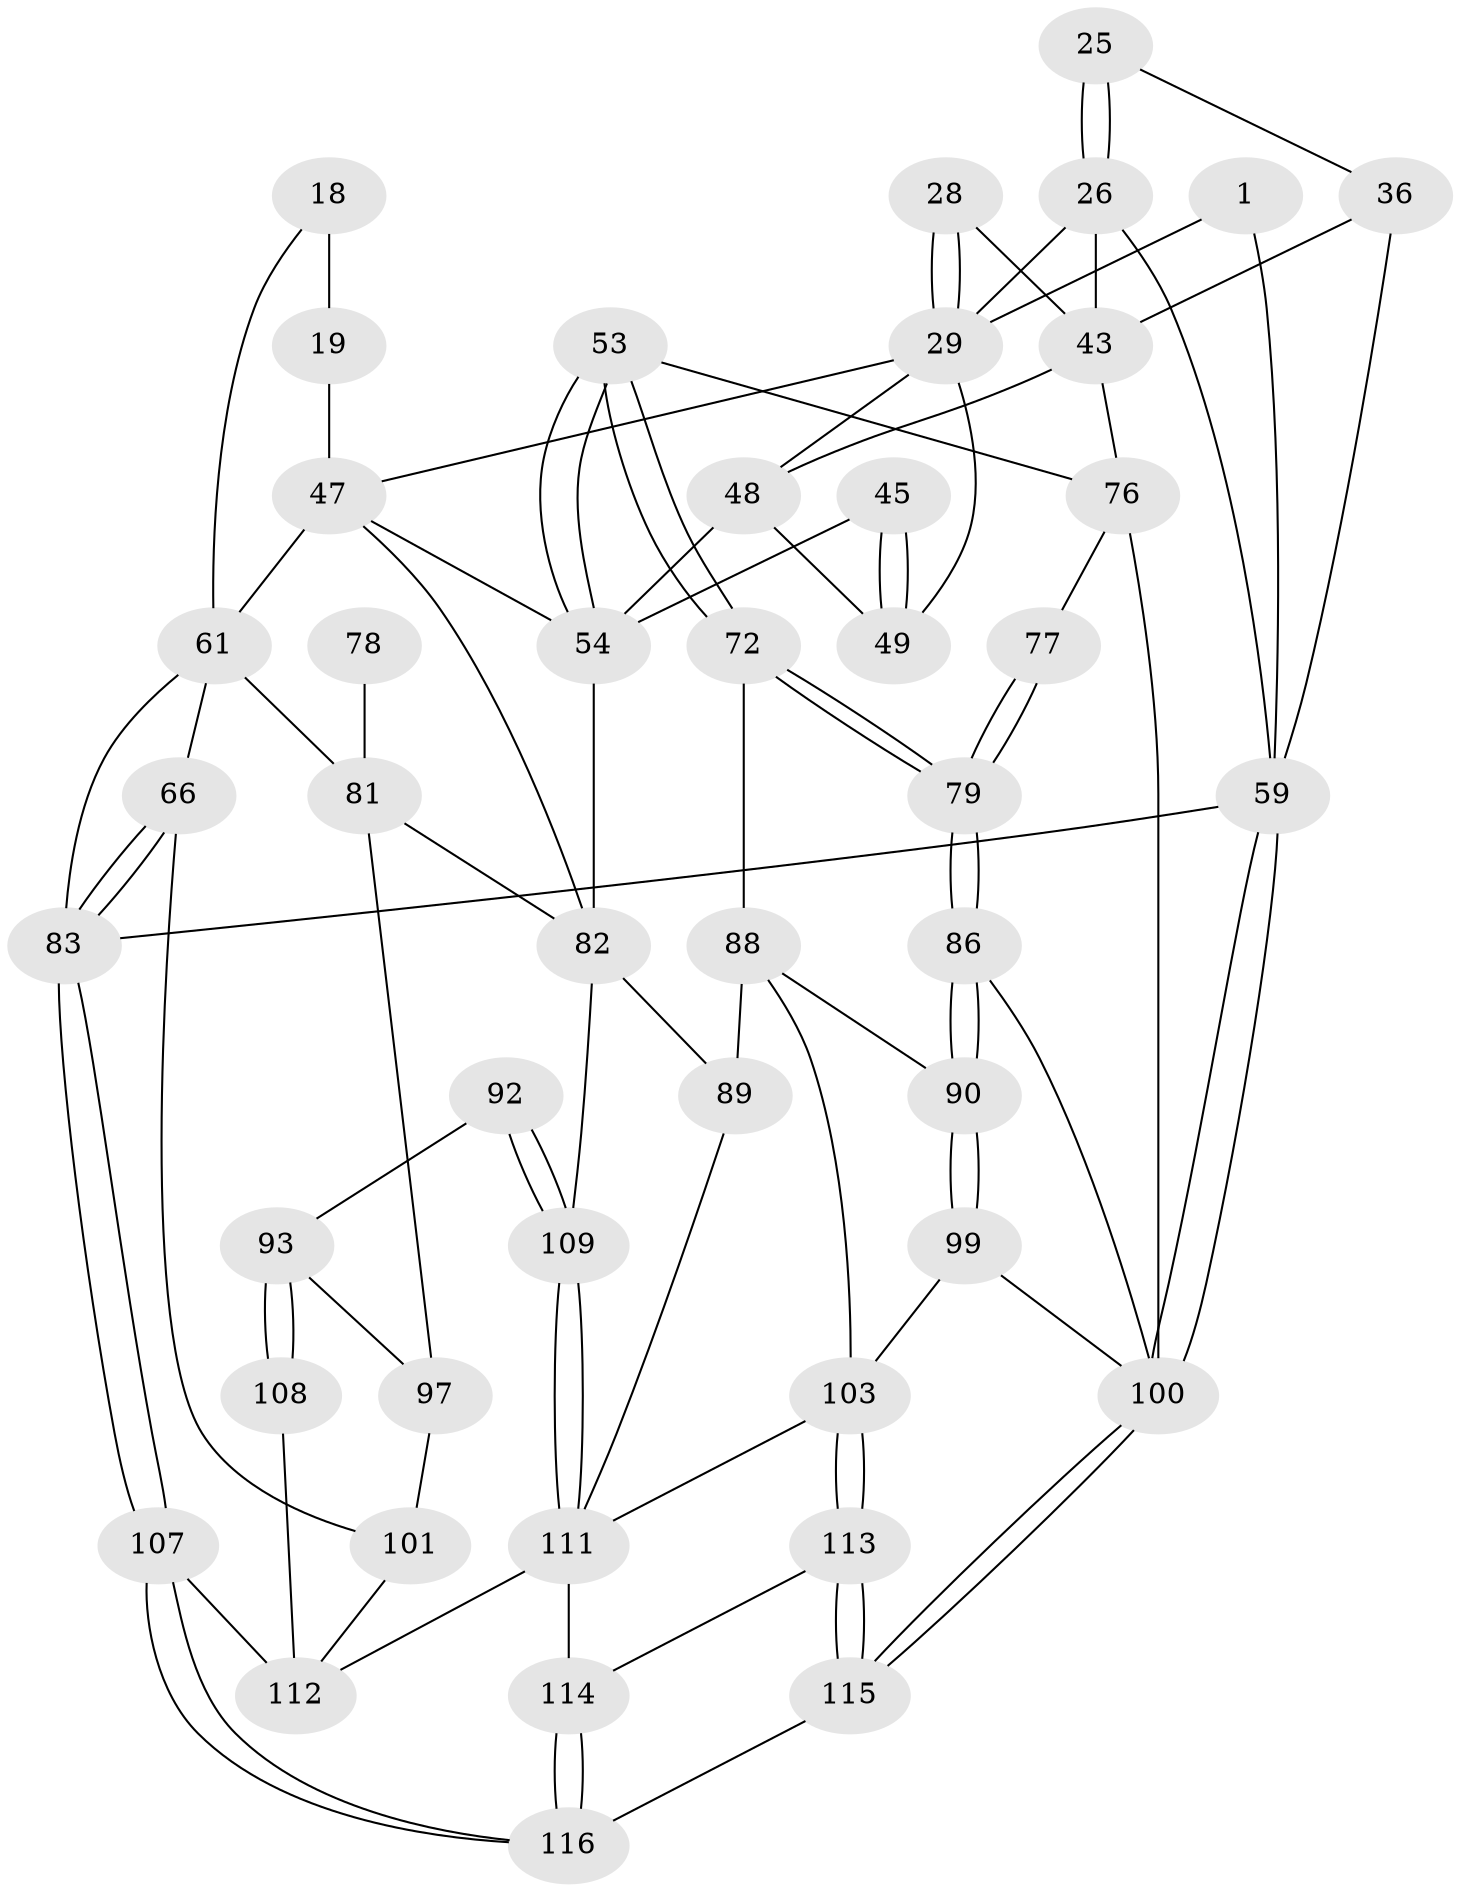 // original degree distribution, {3: 0.017241379310344827, 4: 0.25862068965517243, 6: 0.2413793103448276, 5: 0.4827586206896552}
// Generated by graph-tools (version 1.1) at 2025/07/03/04/25 22:07:02]
// undirected, 46 vertices, 98 edges
graph export_dot {
graph [start="1"]
  node [color=gray90,style=filled];
  1 [pos="+0.6089953220926273+0"];
  18 [pos="+0.21496395876295293+0"];
  19 [pos="+0.2872609042943799+0.08495915470317601",super="+17"];
  25 [pos="+0.8873856424118015+0.14175721311893053"];
  26 [pos="+0.8076105116996731+0.21166621629567817",super="+15+14"];
  28 [pos="+0.6894879298489683+0.09418081535203834"];
  29 [pos="+0.5613566629841805+0.1790601392264264",super="+16"];
  36 [pos="+1+0.06692893858649106",super="+24+22"];
  43 [pos="+0.7693859305573159+0.36363360185601884",super="+38"];
  45 [pos="+0.47528434811255094+0.31711449344252607"];
  47 [pos="+0.4281457951676871+0.3991246906255759",super="+34+11+20+12"];
  48 [pos="+0.6072162970045555+0.3647471630367241",super="+44+40"];
  49 [pos="+0.5977659724874275+0.34685689446104084",super="+41+42"];
  53 [pos="+0.7172180287573497+0.49006732184162904"];
  54 [pos="+0.6194462358825505+0.46681419730336055",super="+50"];
  59 [pos="+1+1",super="+23"];
  61 [pos="+0.1845109234390343+0.4068460552972166",super="+35+32+21"];
  66 [pos="+0+0.5763017163055577",super="+33"];
  72 [pos="+0.6959068091653978+0.5673048427774835"];
  76 [pos="+0.9225923975278971+0.5735433966250282",super="+56+55+52"];
  77 [pos="+0.8826906797500955+0.5759953693552508"];
  78 [pos="+0.24797236995711405+0.641666183909399"];
  79 [pos="+0.8021699511982215+0.6583814455712117"];
  81 [pos="+0.2639958539054919+0.6618282759807292",super="+80+74+75"];
  82 [pos="+0.3886328568870743+0.6691662308612437",super="+71+58+57"];
  83 [pos="+0+1",super="+4"];
  86 [pos="+0.8018525553836775+0.660986727262688"];
  88 [pos="+0.5889391876048005+0.7358648543375416",super="+87+73"];
  89 [pos="+0.51233106924316+0.7255353601193788",super="+70+69"];
  90 [pos="+0.7708290724151426+0.7598692099571499"];
  92 [pos="+0.3041878908847556+0.774273581669049"];
  93 [pos="+0.2700629422458034+0.7764900218004183"];
  97 [pos="+0.24786778384256997+0.7625700026289105",super="+64+94"];
  99 [pos="+0.7806207294006628+0.8522955292537467"];
  100 [pos="+1+1",super="+98+84"];
  101 [pos="+0.06948327971507556+0.726185646508327",super="+65"];
  103 [pos="+0.6166635353102785+0.877261522527781",super="+102"];
  107 [pos="+0+1"];
  108 [pos="+0.23630579864461113+0.8419330186720804"];
  109 [pos="+0.40553149719276144+0.8712791091643761",super="+96+91"];
  111 [pos="+0.4119698363820785+0.9426699227371504",super="+110+104+95"];
  112 [pos="+0.3668862639667329+0.9321401353805249",super="+106+105"];
  113 [pos="+0.6047789024940954+0.9632589860832962"];
  114 [pos="+0.4394000955684166+0.9835256589180071"];
  115 [pos="+0.6605304141747018+1"];
  116 [pos="+0.4473591294165688+1"];
  1 -- 59;
  1 -- 29;
  18 -- 19 [weight=2];
  18 -- 61;
  19 -- 47 [weight=2];
  25 -- 26 [weight=2];
  25 -- 26;
  25 -- 36;
  26 -- 59;
  26 -- 29;
  26 -- 43;
  28 -- 29 [weight=2];
  28 -- 29;
  28 -- 43;
  29 -- 47;
  29 -- 48;
  29 -- 49;
  36 -- 59 [weight=3];
  36 -- 43;
  43 -- 48 [weight=2];
  43 -- 76 [weight=2];
  45 -- 49 [weight=2];
  45 -- 49;
  45 -- 54;
  47 -- 82;
  47 -- 61 [weight=3];
  47 -- 54;
  48 -- 49 [weight=2];
  48 -- 54;
  53 -- 54;
  53 -- 54;
  53 -- 72;
  53 -- 72;
  53 -- 76;
  54 -- 82;
  59 -- 100 [weight=2];
  59 -- 100;
  59 -- 83 [weight=2];
  61 -- 66;
  61 -- 83;
  61 -- 81 [weight=2];
  66 -- 83 [weight=2];
  66 -- 83;
  66 -- 101;
  72 -- 79;
  72 -- 79;
  72 -- 88;
  76 -- 77 [weight=2];
  76 -- 100 [weight=2];
  77 -- 79;
  77 -- 79;
  78 -- 81 [weight=3];
  79 -- 86;
  79 -- 86;
  81 -- 82 [weight=2];
  81 -- 97 [weight=2];
  82 -- 109;
  82 -- 89 [weight=2];
  83 -- 107;
  83 -- 107;
  86 -- 90;
  86 -- 90;
  86 -- 100;
  88 -- 89 [weight=2];
  88 -- 90;
  88 -- 103;
  89 -- 111;
  90 -- 99;
  90 -- 99;
  92 -- 93;
  92 -- 109 [weight=2];
  92 -- 109;
  93 -- 108;
  93 -- 108;
  93 -- 97;
  97 -- 101 [weight=2];
  99 -- 100;
  99 -- 103;
  100 -- 115;
  100 -- 115;
  101 -- 112;
  103 -- 113;
  103 -- 113;
  103 -- 111;
  107 -- 116;
  107 -- 116;
  107 -- 112;
  108 -- 112 [weight=2];
  109 -- 111 [weight=2];
  109 -- 111;
  111 -- 112;
  111 -- 114;
  113 -- 114;
  113 -- 115;
  113 -- 115;
  114 -- 116;
  114 -- 116;
  115 -- 116;
}
